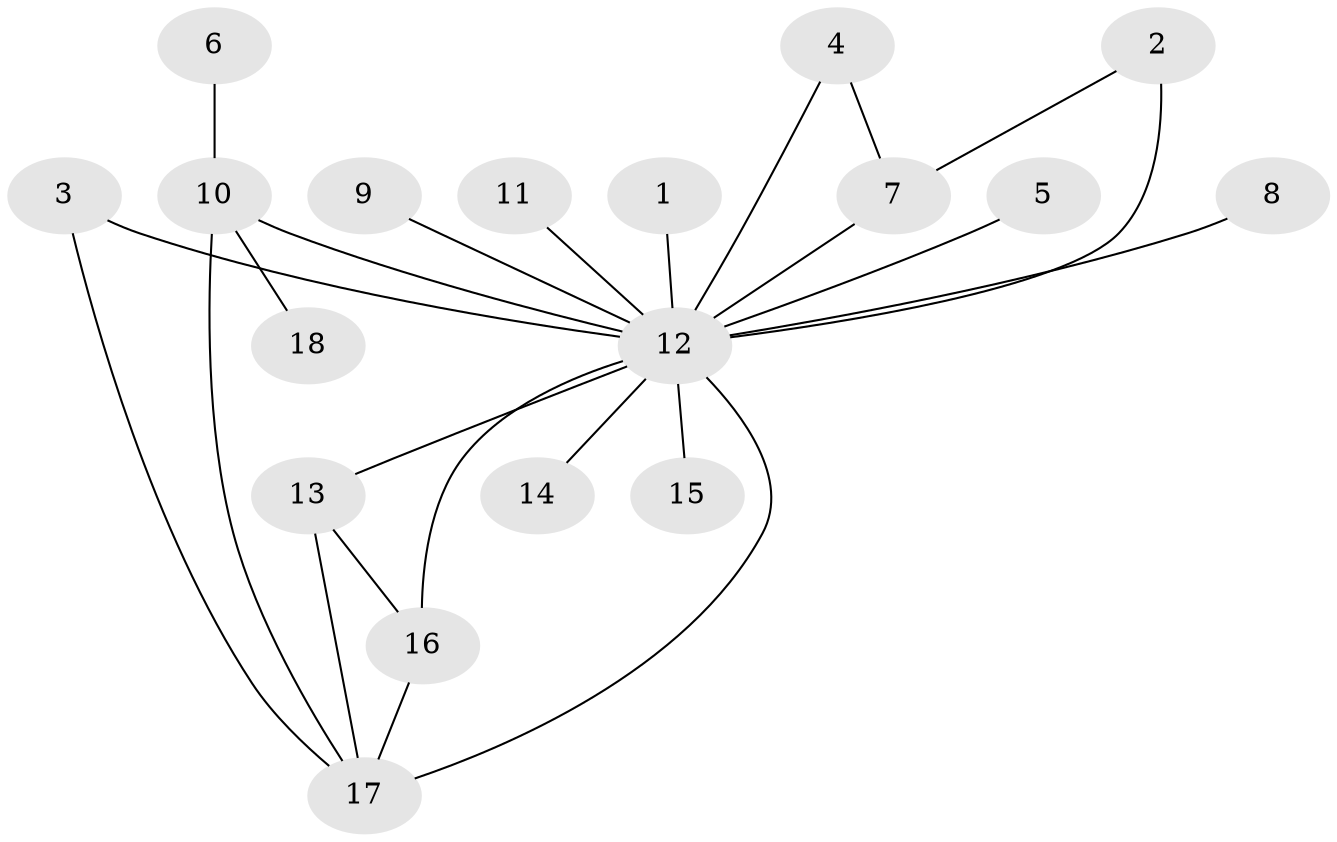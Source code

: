 // original degree distribution, {8: 0.017543859649122806, 25: 0.017543859649122806, 3: 0.10526315789473684, 1: 0.5087719298245614, 5: 0.03508771929824561, 4: 0.08771929824561403, 2: 0.17543859649122806, 6: 0.05263157894736842}
// Generated by graph-tools (version 1.1) at 2025/36/03/04/25 23:36:47]
// undirected, 18 vertices, 24 edges
graph export_dot {
  node [color=gray90,style=filled];
  1;
  2;
  3;
  4;
  5;
  6;
  7;
  8;
  9;
  10;
  11;
  12;
  13;
  14;
  15;
  16;
  17;
  18;
  1 -- 12 [weight=1.0];
  2 -- 7 [weight=1.0];
  2 -- 12 [weight=2.0];
  3 -- 12 [weight=1.0];
  3 -- 17 [weight=1.0];
  4 -- 7 [weight=1.0];
  4 -- 12 [weight=1.0];
  5 -- 12 [weight=1.0];
  6 -- 10 [weight=1.0];
  7 -- 12 [weight=1.0];
  8 -- 12 [weight=1.0];
  9 -- 12 [weight=1.0];
  10 -- 12 [weight=1.0];
  10 -- 17 [weight=1.0];
  10 -- 18 [weight=1.0];
  11 -- 12 [weight=1.0];
  12 -- 13 [weight=2.0];
  12 -- 14 [weight=1.0];
  12 -- 15 [weight=1.0];
  12 -- 16 [weight=2.0];
  12 -- 17 [weight=3.0];
  13 -- 16 [weight=1.0];
  13 -- 17 [weight=2.0];
  16 -- 17 [weight=1.0];
}

